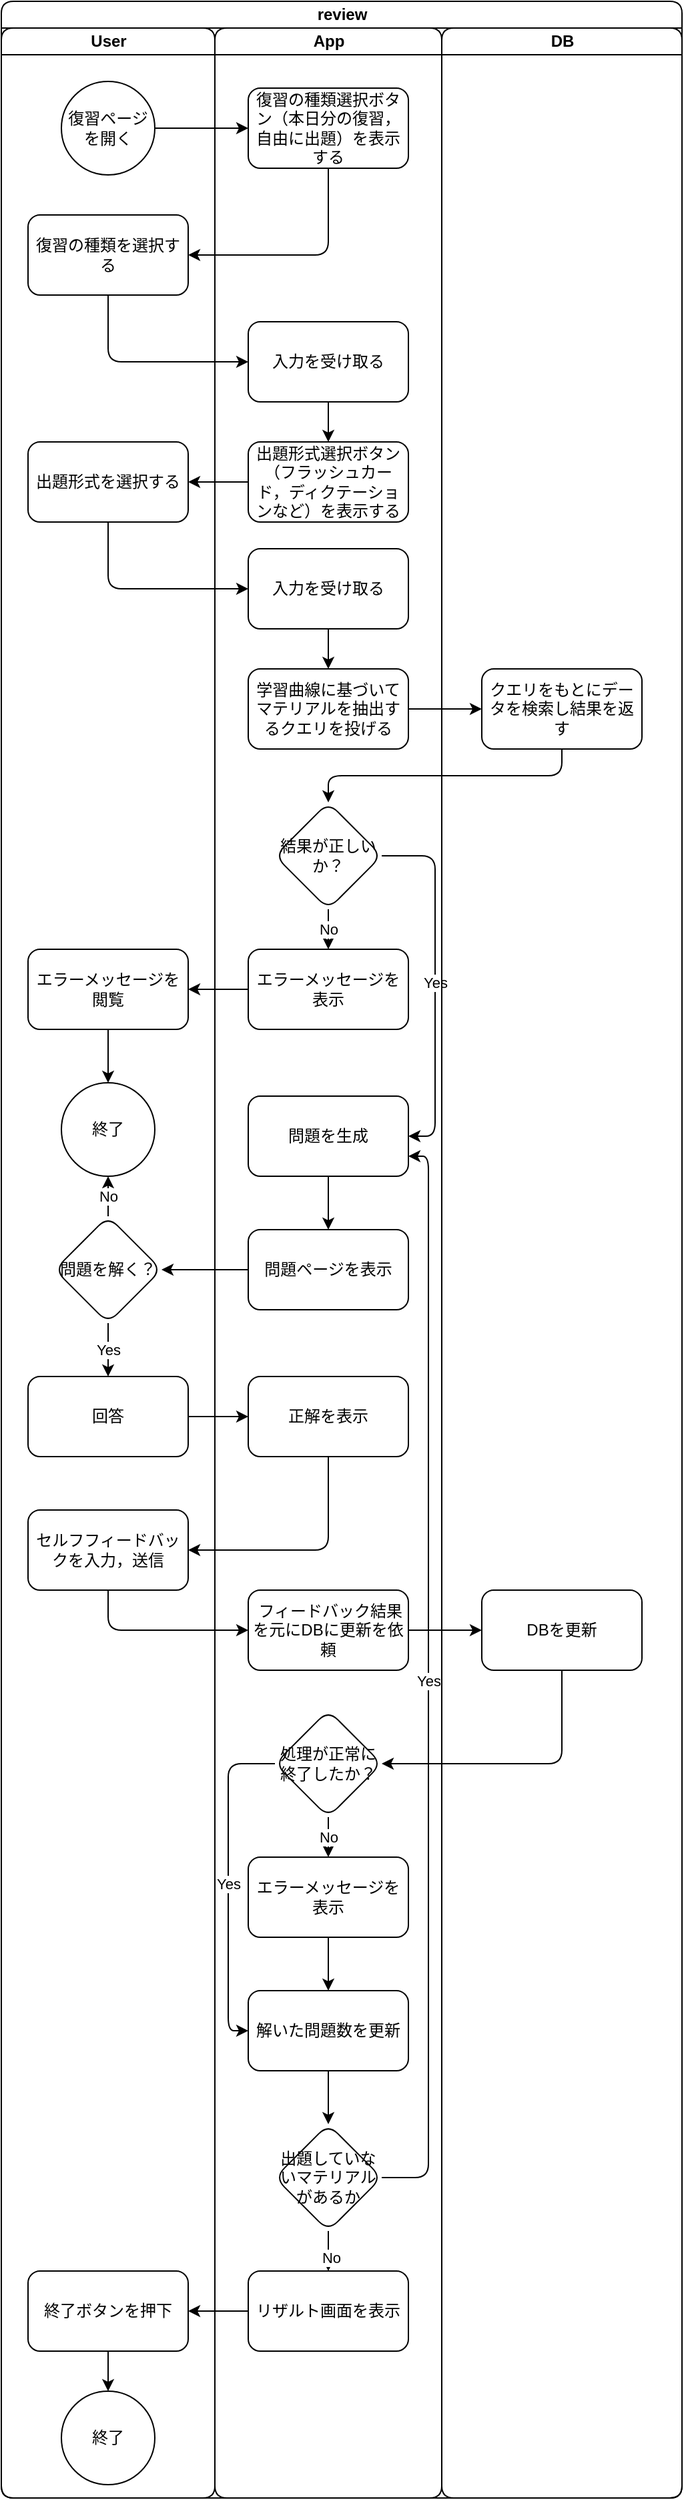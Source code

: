 <mxfile version="28.0.7">
  <diagram name="ページ1" id="uNqelElU6OlkTuRF-Idm">
    <mxGraphModel dx="946" dy="610" grid="1" gridSize="10" guides="1" tooltips="1" connect="1" arrows="1" fold="1" page="1" pageScale="1" pageWidth="827" pageHeight="1169" math="0" shadow="0">
      <root>
        <mxCell id="0" />
        <mxCell id="1" parent="0" />
        <mxCell id="LagfkI5NHSEccrpUgfeO-1" value="review" style="swimlane;childLayout=stackLayout;resizeParent=1;resizeParentMax=0;startSize=20;html=1;rounded=1;" vertex="1" parent="1">
          <mxGeometry x="140" y="50" width="510" height="1870" as="geometry" />
        </mxCell>
        <mxCell id="LagfkI5NHSEccrpUgfeO-2" value="User" style="swimlane;startSize=20;html=1;rounded=1;" vertex="1" parent="LagfkI5NHSEccrpUgfeO-1">
          <mxGeometry y="20" width="160" height="1850" as="geometry" />
        </mxCell>
        <mxCell id="LagfkI5NHSEccrpUgfeO-5" value="復習ページを開く" style="ellipse;whiteSpace=wrap;html=1;aspect=fixed;rounded=1;" vertex="1" parent="LagfkI5NHSEccrpUgfeO-2">
          <mxGeometry x="45" y="40" width="70" height="70" as="geometry" />
        </mxCell>
        <mxCell id="LagfkI5NHSEccrpUgfeO-18" style="edgeStyle=orthogonalEdgeStyle;rounded=1;orthogonalLoop=1;jettySize=auto;html=1;exitX=0.5;exitY=1;exitDx=0;exitDy=0;" edge="1" parent="LagfkI5NHSEccrpUgfeO-2" source="LagfkI5NHSEccrpUgfeO-15" target="LagfkI5NHSEccrpUgfeO-17">
          <mxGeometry relative="1" as="geometry" />
        </mxCell>
        <mxCell id="LagfkI5NHSEccrpUgfeO-15" value="エラーメッセージを閲覧" style="whiteSpace=wrap;html=1;rounded=1;" vertex="1" parent="LagfkI5NHSEccrpUgfeO-2">
          <mxGeometry x="20" y="690" width="120" height="60" as="geometry" />
        </mxCell>
        <mxCell id="LagfkI5NHSEccrpUgfeO-17" value="終了" style="ellipse;whiteSpace=wrap;html=1;rounded=1;" vertex="1" parent="LagfkI5NHSEccrpUgfeO-2">
          <mxGeometry x="45" y="790" width="70" height="70" as="geometry" />
        </mxCell>
        <mxCell id="LagfkI5NHSEccrpUgfeO-28" value="&lt;span style=&quot;background-color: transparent; color: light-dark(rgb(0, 0, 0), rgb(255, 255, 255));&quot;&gt;復習の種類を選択する&lt;/span&gt;" style="whiteSpace=wrap;html=1;rounded=1;" vertex="1" parent="LagfkI5NHSEccrpUgfeO-2">
          <mxGeometry x="20" y="140" width="120" height="60" as="geometry" />
        </mxCell>
        <mxCell id="LagfkI5NHSEccrpUgfeO-37" value="出題形式を選択する" style="whiteSpace=wrap;html=1;rounded=1;" vertex="1" parent="LagfkI5NHSEccrpUgfeO-2">
          <mxGeometry x="20" y="310" width="120" height="60" as="geometry" />
        </mxCell>
        <mxCell id="LagfkI5NHSEccrpUgfeO-48" value="回答" style="whiteSpace=wrap;html=1;rounded=1;" vertex="1" parent="LagfkI5NHSEccrpUgfeO-2">
          <mxGeometry x="20" y="1010" width="120" height="60" as="geometry" />
        </mxCell>
        <mxCell id="LagfkI5NHSEccrpUgfeO-52" value="セルフフィードバックを入力，送信" style="whiteSpace=wrap;html=1;rounded=1;" vertex="1" parent="LagfkI5NHSEccrpUgfeO-2">
          <mxGeometry x="20" y="1110" width="120" height="60" as="geometry" />
        </mxCell>
        <mxCell id="LagfkI5NHSEccrpUgfeO-79" value="" style="edgeStyle=orthogonalEdgeStyle;rounded=1;orthogonalLoop=1;jettySize=auto;html=1;" edge="1" parent="LagfkI5NHSEccrpUgfeO-2" source="LagfkI5NHSEccrpUgfeO-75" target="LagfkI5NHSEccrpUgfeO-78">
          <mxGeometry relative="1" as="geometry" />
        </mxCell>
        <mxCell id="LagfkI5NHSEccrpUgfeO-75" value="終了ボタンを押下" style="whiteSpace=wrap;html=1;rounded=1;" vertex="1" parent="LagfkI5NHSEccrpUgfeO-2">
          <mxGeometry x="20" y="1680" width="120" height="60" as="geometry" />
        </mxCell>
        <mxCell id="LagfkI5NHSEccrpUgfeO-78" value="終了" style="ellipse;whiteSpace=wrap;html=1;rounded=1;" vertex="1" parent="LagfkI5NHSEccrpUgfeO-2">
          <mxGeometry x="45" y="1770" width="70" height="70" as="geometry" />
        </mxCell>
        <mxCell id="LagfkI5NHSEccrpUgfeO-82" value="No" style="edgeStyle=orthogonalEdgeStyle;rounded=1;orthogonalLoop=1;jettySize=auto;html=1;exitX=0.5;exitY=0;exitDx=0;exitDy=0;" edge="1" parent="LagfkI5NHSEccrpUgfeO-2" source="LagfkI5NHSEccrpUgfeO-80" target="LagfkI5NHSEccrpUgfeO-17">
          <mxGeometry relative="1" as="geometry" />
        </mxCell>
        <mxCell id="LagfkI5NHSEccrpUgfeO-83" value="Yes" style="edgeStyle=orthogonalEdgeStyle;rounded=1;orthogonalLoop=1;jettySize=auto;html=1;exitX=0.5;exitY=1;exitDx=0;exitDy=0;" edge="1" parent="LagfkI5NHSEccrpUgfeO-2" source="LagfkI5NHSEccrpUgfeO-80" target="LagfkI5NHSEccrpUgfeO-48">
          <mxGeometry relative="1" as="geometry" />
        </mxCell>
        <mxCell id="LagfkI5NHSEccrpUgfeO-80" value="問題を解く？" style="rhombus;whiteSpace=wrap;html=1;rounded=1;" vertex="1" parent="LagfkI5NHSEccrpUgfeO-2">
          <mxGeometry x="40" y="890" width="80" height="80" as="geometry" />
        </mxCell>
        <mxCell id="LagfkI5NHSEccrpUgfeO-3" value="App" style="swimlane;startSize=20;html=1;rounded=1;" vertex="1" parent="LagfkI5NHSEccrpUgfeO-1">
          <mxGeometry x="160" y="20" width="170" height="1850" as="geometry" />
        </mxCell>
        <mxCell id="LagfkI5NHSEccrpUgfeO-6" value="学習曲線に基づいてマテリアル&lt;span style=&quot;background-color: transparent; color: light-dark(rgb(0, 0, 0), rgb(255, 255, 255));&quot;&gt;を抽出するクエリを投げる&lt;/span&gt;" style="whiteSpace=wrap;html=1;rounded=1;" vertex="1" parent="LagfkI5NHSEccrpUgfeO-3">
          <mxGeometry x="25" y="480" width="120" height="60" as="geometry" />
        </mxCell>
        <mxCell id="LagfkI5NHSEccrpUgfeO-13" value="No" style="edgeStyle=orthogonalEdgeStyle;rounded=1;orthogonalLoop=1;jettySize=auto;html=1;exitX=0.5;exitY=1;exitDx=0;exitDy=0;entryX=0.5;entryY=0;entryDx=0;entryDy=0;" edge="1" parent="LagfkI5NHSEccrpUgfeO-3" source="LagfkI5NHSEccrpUgfeO-10" target="LagfkI5NHSEccrpUgfeO-12">
          <mxGeometry relative="1" as="geometry" />
        </mxCell>
        <mxCell id="LagfkI5NHSEccrpUgfeO-23" value="Yes" style="edgeStyle=orthogonalEdgeStyle;rounded=1;orthogonalLoop=1;jettySize=auto;html=1;exitX=1;exitY=0.5;exitDx=0;exitDy=0;entryX=1;entryY=0.5;entryDx=0;entryDy=0;" edge="1" parent="LagfkI5NHSEccrpUgfeO-3" source="LagfkI5NHSEccrpUgfeO-10" target="LagfkI5NHSEccrpUgfeO-20">
          <mxGeometry relative="1" as="geometry" />
        </mxCell>
        <mxCell id="LagfkI5NHSEccrpUgfeO-10" value="結果が正しいか？" style="rhombus;whiteSpace=wrap;html=1;rounded=1;" vertex="1" parent="LagfkI5NHSEccrpUgfeO-3">
          <mxGeometry x="45" y="580" width="80" height="80" as="geometry" />
        </mxCell>
        <mxCell id="LagfkI5NHSEccrpUgfeO-12" value="エラーメッセージを表示" style="whiteSpace=wrap;html=1;rounded=1;" vertex="1" parent="LagfkI5NHSEccrpUgfeO-3">
          <mxGeometry x="25" y="690" width="120" height="60" as="geometry" />
        </mxCell>
        <mxCell id="LagfkI5NHSEccrpUgfeO-47" value="" style="edgeStyle=orthogonalEdgeStyle;rounded=1;orthogonalLoop=1;jettySize=auto;html=1;" edge="1" parent="LagfkI5NHSEccrpUgfeO-3" source="LagfkI5NHSEccrpUgfeO-20" target="LagfkI5NHSEccrpUgfeO-46">
          <mxGeometry relative="1" as="geometry" />
        </mxCell>
        <mxCell id="LagfkI5NHSEccrpUgfeO-20" value="問題を生成" style="whiteSpace=wrap;html=1;rounded=1;" vertex="1" parent="LagfkI5NHSEccrpUgfeO-3">
          <mxGeometry x="25" y="800" width="120" height="60" as="geometry" />
        </mxCell>
        <mxCell id="LagfkI5NHSEccrpUgfeO-26" value="復習の種類選択ボタン（本日分の復習，自由に出題）を表示する" style="whiteSpace=wrap;html=1;rounded=1;" vertex="1" parent="LagfkI5NHSEccrpUgfeO-3">
          <mxGeometry x="25" y="45" width="120" height="60" as="geometry" />
        </mxCell>
        <mxCell id="LagfkI5NHSEccrpUgfeO-36" value="" style="edgeStyle=orthogonalEdgeStyle;rounded=1;orthogonalLoop=1;jettySize=auto;html=1;" edge="1" parent="LagfkI5NHSEccrpUgfeO-3" source="LagfkI5NHSEccrpUgfeO-30" target="LagfkI5NHSEccrpUgfeO-35">
          <mxGeometry relative="1" as="geometry" />
        </mxCell>
        <mxCell id="LagfkI5NHSEccrpUgfeO-30" value="入力を受け取る" style="whiteSpace=wrap;html=1;rounded=1;" vertex="1" parent="LagfkI5NHSEccrpUgfeO-3">
          <mxGeometry x="25" y="220" width="120" height="60" as="geometry" />
        </mxCell>
        <mxCell id="LagfkI5NHSEccrpUgfeO-35" value="出題形式選択ボタン（フラッシュカード，ディクテーションなど）を表示する" style="whiteSpace=wrap;html=1;rounded=1;" vertex="1" parent="LagfkI5NHSEccrpUgfeO-3">
          <mxGeometry x="25" y="310" width="120" height="60" as="geometry" />
        </mxCell>
        <mxCell id="LagfkI5NHSEccrpUgfeO-44" style="edgeStyle=orthogonalEdgeStyle;rounded=1;orthogonalLoop=1;jettySize=auto;html=1;exitX=0.5;exitY=1;exitDx=0;exitDy=0;" edge="1" parent="LagfkI5NHSEccrpUgfeO-3" source="LagfkI5NHSEccrpUgfeO-39" target="LagfkI5NHSEccrpUgfeO-6">
          <mxGeometry relative="1" as="geometry" />
        </mxCell>
        <mxCell id="LagfkI5NHSEccrpUgfeO-39" value="入力を受け取る" style="whiteSpace=wrap;html=1;rounded=1;" vertex="1" parent="LagfkI5NHSEccrpUgfeO-3">
          <mxGeometry x="25" y="390" width="120" height="60" as="geometry" />
        </mxCell>
        <mxCell id="LagfkI5NHSEccrpUgfeO-46" value="問題ページを表示" style="whiteSpace=wrap;html=1;rounded=1;" vertex="1" parent="LagfkI5NHSEccrpUgfeO-3">
          <mxGeometry x="25" y="900" width="120" height="60" as="geometry" />
        </mxCell>
        <mxCell id="LagfkI5NHSEccrpUgfeO-50" value="正解を表示" style="whiteSpace=wrap;html=1;rounded=1;" vertex="1" parent="LagfkI5NHSEccrpUgfeO-3">
          <mxGeometry x="25" y="1010" width="120" height="60" as="geometry" />
        </mxCell>
        <mxCell id="LagfkI5NHSEccrpUgfeO-54" value="&amp;nbsp;フィードバック結果を元にDBに更新を依頼" style="whiteSpace=wrap;html=1;rounded=1;" vertex="1" parent="LagfkI5NHSEccrpUgfeO-3">
          <mxGeometry x="25" y="1170" width="120" height="60" as="geometry" />
        </mxCell>
        <mxCell id="LagfkI5NHSEccrpUgfeO-61" value="No" style="edgeStyle=orthogonalEdgeStyle;rounded=1;orthogonalLoop=1;jettySize=auto;html=1;exitX=0.5;exitY=1;exitDx=0;exitDy=0;" edge="1" parent="LagfkI5NHSEccrpUgfeO-3" source="LagfkI5NHSEccrpUgfeO-58" target="LagfkI5NHSEccrpUgfeO-60">
          <mxGeometry relative="1" as="geometry" />
        </mxCell>
        <mxCell id="LagfkI5NHSEccrpUgfeO-85" value="Yes" style="edgeStyle=orthogonalEdgeStyle;rounded=1;orthogonalLoop=1;jettySize=auto;html=1;exitX=0;exitY=0.5;exitDx=0;exitDy=0;entryX=0;entryY=0.5;entryDx=0;entryDy=0;" edge="1" parent="LagfkI5NHSEccrpUgfeO-3" source="LagfkI5NHSEccrpUgfeO-58" target="LagfkI5NHSEccrpUgfeO-64">
          <mxGeometry relative="1" as="geometry">
            <Array as="points">
              <mxPoint x="10" y="1300" />
              <mxPoint x="10" y="1500" />
            </Array>
          </mxGeometry>
        </mxCell>
        <mxCell id="LagfkI5NHSEccrpUgfeO-58" value="処理が正常に終了したか？" style="rhombus;whiteSpace=wrap;html=1;rounded=1;" vertex="1" parent="LagfkI5NHSEccrpUgfeO-3">
          <mxGeometry x="45" y="1260" width="80" height="80" as="geometry" />
        </mxCell>
        <mxCell id="LagfkI5NHSEccrpUgfeO-86" style="edgeStyle=orthogonalEdgeStyle;rounded=1;orthogonalLoop=1;jettySize=auto;html=1;exitX=0.5;exitY=1;exitDx=0;exitDy=0;" edge="1" parent="LagfkI5NHSEccrpUgfeO-3" source="LagfkI5NHSEccrpUgfeO-60" target="LagfkI5NHSEccrpUgfeO-64">
          <mxGeometry relative="1" as="geometry" />
        </mxCell>
        <mxCell id="LagfkI5NHSEccrpUgfeO-60" value="エラーメッセージを表示" style="whiteSpace=wrap;html=1;rounded=1;" vertex="1" parent="LagfkI5NHSEccrpUgfeO-3">
          <mxGeometry x="25" y="1370" width="120" height="60" as="geometry" />
        </mxCell>
        <mxCell id="LagfkI5NHSEccrpUgfeO-67" style="edgeStyle=orthogonalEdgeStyle;rounded=1;orthogonalLoop=1;jettySize=auto;html=1;exitX=0.5;exitY=1;exitDx=0;exitDy=0;" edge="1" parent="LagfkI5NHSEccrpUgfeO-3" source="LagfkI5NHSEccrpUgfeO-64" target="LagfkI5NHSEccrpUgfeO-66">
          <mxGeometry relative="1" as="geometry" />
        </mxCell>
        <mxCell id="LagfkI5NHSEccrpUgfeO-64" value="解いた問題数を更新" style="whiteSpace=wrap;html=1;rounded=1;" vertex="1" parent="LagfkI5NHSEccrpUgfeO-3">
          <mxGeometry x="25" y="1470" width="120" height="60" as="geometry" />
        </mxCell>
        <mxCell id="LagfkI5NHSEccrpUgfeO-68" value="Yes" style="edgeStyle=orthogonalEdgeStyle;rounded=1;orthogonalLoop=1;jettySize=auto;html=1;exitX=1;exitY=0.5;exitDx=0;exitDy=0;entryX=1;entryY=0.75;entryDx=0;entryDy=0;" edge="1" parent="LagfkI5NHSEccrpUgfeO-3" source="LagfkI5NHSEccrpUgfeO-66" target="LagfkI5NHSEccrpUgfeO-20">
          <mxGeometry relative="1" as="geometry">
            <Array as="points">
              <mxPoint x="160" y="1610" />
              <mxPoint x="160" y="845" />
            </Array>
          </mxGeometry>
        </mxCell>
        <mxCell id="LagfkI5NHSEccrpUgfeO-70" value="" style="edgeStyle=orthogonalEdgeStyle;rounded=1;orthogonalLoop=1;jettySize=auto;html=1;" edge="1" parent="LagfkI5NHSEccrpUgfeO-3" source="LagfkI5NHSEccrpUgfeO-66" target="LagfkI5NHSEccrpUgfeO-69">
          <mxGeometry relative="1" as="geometry" />
        </mxCell>
        <mxCell id="LagfkI5NHSEccrpUgfeO-87" value="No" style="edgeLabel;html=1;align=center;verticalAlign=middle;resizable=0;points=[];rounded=1;" vertex="1" connectable="0" parent="LagfkI5NHSEccrpUgfeO-70">
          <mxGeometry x="0.6" y="2" relative="1" as="geometry">
            <mxPoint as="offset" />
          </mxGeometry>
        </mxCell>
        <mxCell id="LagfkI5NHSEccrpUgfeO-66" value="出題していないマテリアルがあるか" style="rhombus;whiteSpace=wrap;html=1;rounded=1;" vertex="1" parent="LagfkI5NHSEccrpUgfeO-3">
          <mxGeometry x="45" y="1570" width="80" height="80" as="geometry" />
        </mxCell>
        <mxCell id="LagfkI5NHSEccrpUgfeO-69" value="リザルト画面を表示" style="whiteSpace=wrap;html=1;rounded=1;" vertex="1" parent="LagfkI5NHSEccrpUgfeO-3">
          <mxGeometry x="25" y="1680" width="120" height="60" as="geometry" />
        </mxCell>
        <mxCell id="LagfkI5NHSEccrpUgfeO-4" value="DB" style="swimlane;startSize=20;html=1;rounded=1;" vertex="1" parent="LagfkI5NHSEccrpUgfeO-1">
          <mxGeometry x="330" y="20" width="180" height="1850" as="geometry" />
        </mxCell>
        <mxCell id="LagfkI5NHSEccrpUgfeO-8" value="クエリをもとにデータを検索し結果を返す" style="whiteSpace=wrap;html=1;rounded=1;" vertex="1" parent="LagfkI5NHSEccrpUgfeO-4">
          <mxGeometry x="30" y="480" width="120" height="60" as="geometry" />
        </mxCell>
        <mxCell id="LagfkI5NHSEccrpUgfeO-56" value="DBを更新" style="whiteSpace=wrap;html=1;rounded=1;" vertex="1" parent="LagfkI5NHSEccrpUgfeO-4">
          <mxGeometry x="30" y="1170" width="120" height="60" as="geometry" />
        </mxCell>
        <mxCell id="LagfkI5NHSEccrpUgfeO-9" style="edgeStyle=orthogonalEdgeStyle;rounded=1;orthogonalLoop=1;jettySize=auto;html=1;exitX=1;exitY=0.5;exitDx=0;exitDy=0;" edge="1" parent="LagfkI5NHSEccrpUgfeO-1" source="LagfkI5NHSEccrpUgfeO-6" target="LagfkI5NHSEccrpUgfeO-8">
          <mxGeometry relative="1" as="geometry" />
        </mxCell>
        <mxCell id="LagfkI5NHSEccrpUgfeO-16" style="edgeStyle=orthogonalEdgeStyle;rounded=1;orthogonalLoop=1;jettySize=auto;html=1;exitX=0;exitY=0.5;exitDx=0;exitDy=0;" edge="1" parent="LagfkI5NHSEccrpUgfeO-1" source="LagfkI5NHSEccrpUgfeO-12" target="LagfkI5NHSEccrpUgfeO-15">
          <mxGeometry relative="1" as="geometry" />
        </mxCell>
        <mxCell id="LagfkI5NHSEccrpUgfeO-27" style="edgeStyle=orthogonalEdgeStyle;rounded=1;orthogonalLoop=1;jettySize=auto;html=1;exitX=1;exitY=0.5;exitDx=0;exitDy=0;entryX=0;entryY=0.5;entryDx=0;entryDy=0;" edge="1" parent="LagfkI5NHSEccrpUgfeO-1" source="LagfkI5NHSEccrpUgfeO-5" target="LagfkI5NHSEccrpUgfeO-26">
          <mxGeometry relative="1" as="geometry" />
        </mxCell>
        <mxCell id="LagfkI5NHSEccrpUgfeO-29" style="edgeStyle=orthogonalEdgeStyle;rounded=1;orthogonalLoop=1;jettySize=auto;html=1;exitX=0.5;exitY=1;exitDx=0;exitDy=0;entryX=1;entryY=0.5;entryDx=0;entryDy=0;" edge="1" parent="LagfkI5NHSEccrpUgfeO-1" source="LagfkI5NHSEccrpUgfeO-26" target="LagfkI5NHSEccrpUgfeO-28">
          <mxGeometry relative="1" as="geometry" />
        </mxCell>
        <mxCell id="LagfkI5NHSEccrpUgfeO-31" style="edgeStyle=orthogonalEdgeStyle;rounded=1;orthogonalLoop=1;jettySize=auto;html=1;exitX=0.5;exitY=1;exitDx=0;exitDy=0;entryX=0;entryY=0.5;entryDx=0;entryDy=0;" edge="1" parent="LagfkI5NHSEccrpUgfeO-1" source="LagfkI5NHSEccrpUgfeO-28" target="LagfkI5NHSEccrpUgfeO-30">
          <mxGeometry relative="1" as="geometry" />
        </mxCell>
        <mxCell id="LagfkI5NHSEccrpUgfeO-38" style="edgeStyle=orthogonalEdgeStyle;rounded=1;orthogonalLoop=1;jettySize=auto;html=1;exitX=0;exitY=0.5;exitDx=0;exitDy=0;" edge="1" parent="LagfkI5NHSEccrpUgfeO-1" source="LagfkI5NHSEccrpUgfeO-35" target="LagfkI5NHSEccrpUgfeO-37">
          <mxGeometry relative="1" as="geometry" />
        </mxCell>
        <mxCell id="LagfkI5NHSEccrpUgfeO-40" style="edgeStyle=orthogonalEdgeStyle;rounded=1;orthogonalLoop=1;jettySize=auto;html=1;exitX=0.5;exitY=1;exitDx=0;exitDy=0;entryX=0;entryY=0.5;entryDx=0;entryDy=0;" edge="1" parent="LagfkI5NHSEccrpUgfeO-1" source="LagfkI5NHSEccrpUgfeO-37" target="LagfkI5NHSEccrpUgfeO-39">
          <mxGeometry relative="1" as="geometry" />
        </mxCell>
        <mxCell id="LagfkI5NHSEccrpUgfeO-45" style="edgeStyle=orthogonalEdgeStyle;rounded=1;orthogonalLoop=1;jettySize=auto;html=1;exitX=0.5;exitY=1;exitDx=0;exitDy=0;entryX=0.5;entryY=0;entryDx=0;entryDy=0;" edge="1" parent="LagfkI5NHSEccrpUgfeO-1" source="LagfkI5NHSEccrpUgfeO-8" target="LagfkI5NHSEccrpUgfeO-10">
          <mxGeometry relative="1" as="geometry" />
        </mxCell>
        <mxCell id="LagfkI5NHSEccrpUgfeO-53" style="edgeStyle=orthogonalEdgeStyle;rounded=1;orthogonalLoop=1;jettySize=auto;html=1;exitX=0.5;exitY=1;exitDx=0;exitDy=0;entryX=1;entryY=0.5;entryDx=0;entryDy=0;" edge="1" parent="LagfkI5NHSEccrpUgfeO-1" source="LagfkI5NHSEccrpUgfeO-50" target="LagfkI5NHSEccrpUgfeO-52">
          <mxGeometry relative="1" as="geometry" />
        </mxCell>
        <mxCell id="LagfkI5NHSEccrpUgfeO-55" style="edgeStyle=orthogonalEdgeStyle;rounded=1;orthogonalLoop=1;jettySize=auto;html=1;exitX=0.5;exitY=1;exitDx=0;exitDy=0;entryX=0;entryY=0.5;entryDx=0;entryDy=0;" edge="1" parent="LagfkI5NHSEccrpUgfeO-1" source="LagfkI5NHSEccrpUgfeO-52" target="LagfkI5NHSEccrpUgfeO-54">
          <mxGeometry relative="1" as="geometry" />
        </mxCell>
        <mxCell id="LagfkI5NHSEccrpUgfeO-57" style="edgeStyle=orthogonalEdgeStyle;rounded=1;orthogonalLoop=1;jettySize=auto;html=1;exitX=1;exitY=0.5;exitDx=0;exitDy=0;" edge="1" parent="LagfkI5NHSEccrpUgfeO-1" source="LagfkI5NHSEccrpUgfeO-54" target="LagfkI5NHSEccrpUgfeO-56">
          <mxGeometry relative="1" as="geometry" />
        </mxCell>
        <mxCell id="LagfkI5NHSEccrpUgfeO-59" style="edgeStyle=orthogonalEdgeStyle;rounded=1;orthogonalLoop=1;jettySize=auto;html=1;exitX=0.5;exitY=1;exitDx=0;exitDy=0;entryX=1;entryY=0.5;entryDx=0;entryDy=0;" edge="1" parent="LagfkI5NHSEccrpUgfeO-1" source="LagfkI5NHSEccrpUgfeO-56" target="LagfkI5NHSEccrpUgfeO-58">
          <mxGeometry relative="1" as="geometry" />
        </mxCell>
        <mxCell id="LagfkI5NHSEccrpUgfeO-76" style="edgeStyle=orthogonalEdgeStyle;rounded=1;orthogonalLoop=1;jettySize=auto;html=1;exitX=0;exitY=0.5;exitDx=0;exitDy=0;" edge="1" parent="LagfkI5NHSEccrpUgfeO-1" source="LagfkI5NHSEccrpUgfeO-69" target="LagfkI5NHSEccrpUgfeO-75">
          <mxGeometry relative="1" as="geometry" />
        </mxCell>
        <mxCell id="LagfkI5NHSEccrpUgfeO-81" style="edgeStyle=orthogonalEdgeStyle;rounded=1;orthogonalLoop=1;jettySize=auto;html=1;exitX=0;exitY=0.5;exitDx=0;exitDy=0;" edge="1" parent="LagfkI5NHSEccrpUgfeO-1" source="LagfkI5NHSEccrpUgfeO-46" target="LagfkI5NHSEccrpUgfeO-80">
          <mxGeometry relative="1" as="geometry" />
        </mxCell>
        <mxCell id="LagfkI5NHSEccrpUgfeO-84" style="edgeStyle=orthogonalEdgeStyle;rounded=1;orthogonalLoop=1;jettySize=auto;html=1;exitX=1;exitY=0.5;exitDx=0;exitDy=0;" edge="1" parent="LagfkI5NHSEccrpUgfeO-1" source="LagfkI5NHSEccrpUgfeO-48" target="LagfkI5NHSEccrpUgfeO-50">
          <mxGeometry relative="1" as="geometry" />
        </mxCell>
      </root>
    </mxGraphModel>
  </diagram>
</mxfile>
